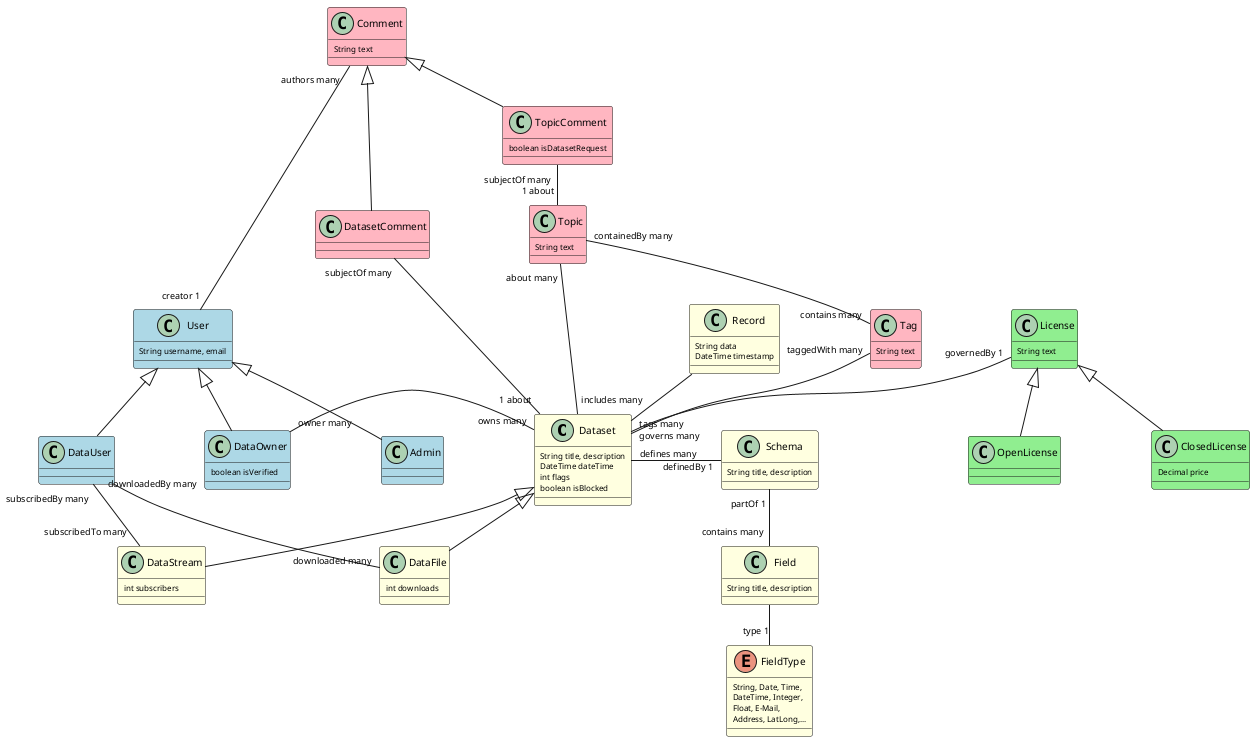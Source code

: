 @startuml

skinparam classAttributeFontSize 8
skinparam classArrowFontSize 9
skinparam classFontSize 10
skinparam nodesep 90
skinparam ranksep 40
hide stereotype
skinparam class {
	BackgroundColor White
	BackgroundColor<<Data>> LightYellow
	BackgroundColor<<User>> LightBlue
	BackgroundColor<<Rights>> LightGreen
	BackgroundColor<<Metadata>> LightPink
}

class Dataset <<Data>> {
	String title, description
	DateTime dateTime
	int flags
	boolean isBlocked
}
class DataFile <<Data>> extends Dataset {
	int downloads
}
class DataStream <<Data>> extends Dataset {
	int subscribers
}
Dataset "defines many" -right- "definedBy 1" Schema
class Schema <<Data>> {
	String title, description
}
Schema "partOf 1" -- "contains many" Field
class Record <<Data>> {
	String data
	DateTime timestamp
}
Record -- Dataset
class Field <<Data>> {
	String title, description
}
Field -- "type 1" FieldType
enum FieldType <<Data>> {
	String, Date, Time,
	DateTime, Integer,
	Float, E-Mail,
	Address, LatLong,...
}
class Tag <<Metadata>> {
	String text
}
Tag "taggedWith many" -- "tags many" Dataset
class Topic <<Metadata>> {
    String text
}
Topic "about many" -- "includes many" Dataset
Topic "containedBy many" -- "contains many" Tag
class License <<Rights>> {
	String text
}
class OpenLicense <<Rights>> extends License {
}
class ClosedLicense <<Rights>> extends License {
	Decimal price
}
License "governedBy 1" -- "governs many" Dataset
class Comment <<Metadata>> {
	String text
}
Comment "authors many" -- "creator 1" User
class DatasetComment <<Metadata>> extends Comment {
}
DatasetComment "subjectOf many" -- "1 about" Dataset
class TopicComment <<Metadata>> extends Comment {
	boolean isDatasetRequest
}
TopicComment "subjectOf many" -- "1 about" Topic
class User <<User>> {
	String username, email
}
class DataUser <<User>> extends User {
}
DataUser "downloadedBy many" -- "downloaded many" DataFile
DataUser "subscribedBy many" -- "subscribedTo many" DataStream
class DataOwner <<User>> extends User {
	boolean isVerified
}
Dataset "owns many" -left- "owner many" DataOwner
class Admin <<User>> extends User {
}

@enduml